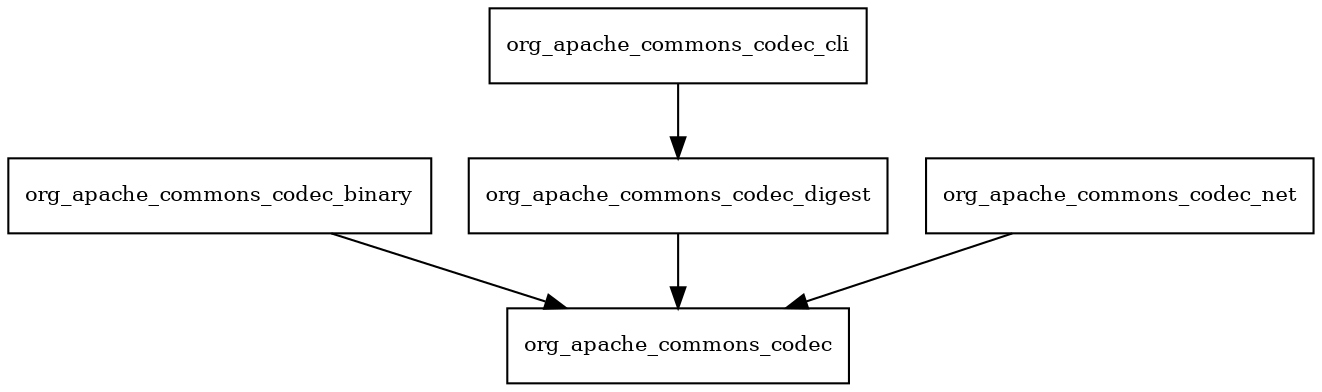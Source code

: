 digraph commons_codec_1_11_package_dependencies {
  node [shape = box, fontsize=10.0];
  org_apache_commons_codec_binary -> org_apache_commons_codec;
  org_apache_commons_codec_cli -> org_apache_commons_codec_digest;
  org_apache_commons_codec_digest -> org_apache_commons_codec;
  org_apache_commons_codec_net -> org_apache_commons_codec;
}
